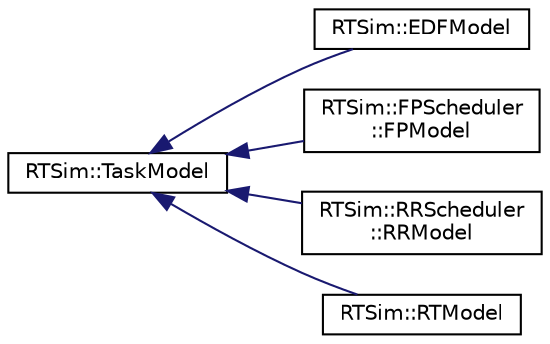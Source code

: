 digraph "Graphical Class Hierarchy"
{
  edge [fontname="Helvetica",fontsize="10",labelfontname="Helvetica",labelfontsize="10"];
  node [fontname="Helvetica",fontsize="10",shape=record];
  rankdir="LR";
  Node1 [label="RTSim::TaskModel",height=0.2,width=0.4,color="black", fillcolor="white", style="filled",URL="$d3/dbc/classRTSim_1_1TaskModel.html"];
  Node1 -> Node2 [dir="back",color="midnightblue",fontsize="10",style="solid",fontname="Helvetica"];
  Node2 [label="RTSim::EDFModel",height=0.2,width=0.4,color="black", fillcolor="white", style="filled",URL="$da/da7/classRTSim_1_1EDFModel.html"];
  Node1 -> Node3 [dir="back",color="midnightblue",fontsize="10",style="solid",fontname="Helvetica"];
  Node3 [label="RTSim::FPScheduler\l::FPModel",height=0.2,width=0.4,color="black", fillcolor="white", style="filled",URL="$d9/d2a/classRTSim_1_1FPScheduler_1_1FPModel.html"];
  Node1 -> Node4 [dir="back",color="midnightblue",fontsize="10",style="solid",fontname="Helvetica"];
  Node4 [label="RTSim::RRScheduler\l::RRModel",height=0.2,width=0.4,color="black", fillcolor="white", style="filled",URL="$db/d19/classRTSim_1_1RRScheduler_1_1RRModel.html"];
  Node1 -> Node5 [dir="back",color="midnightblue",fontsize="10",style="solid",fontname="Helvetica"];
  Node5 [label="RTSim::RTModel",height=0.2,width=0.4,color="black", fillcolor="white", style="filled",URL="$d9/d24/classRTSim_1_1RTModel.html"];
}
